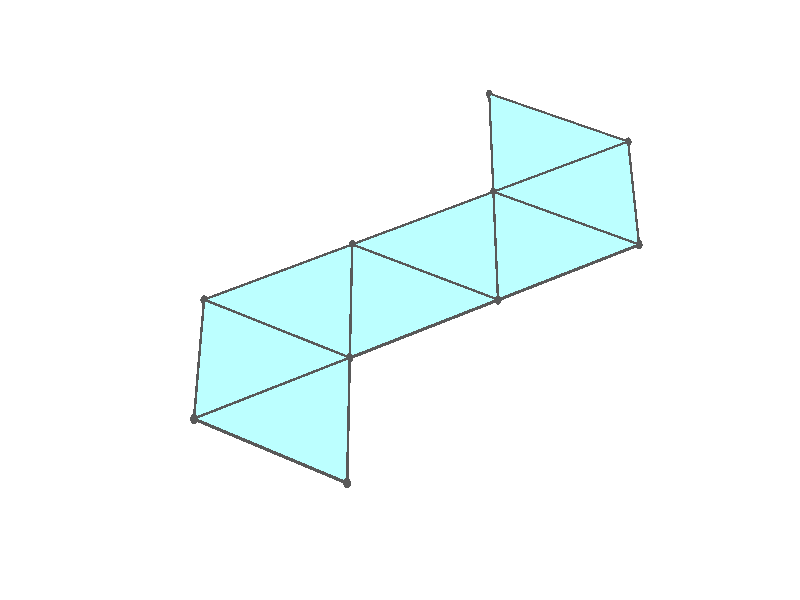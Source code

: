 #version 3.7;
global_settings{assumed_gamma 1.0}
camera{perspective location <18.750000000000000000000000, 10.825317547305481014063844, 12.499999999999996447286321> right <0.133333333333333331482962, -0.230940107675850353485814, -0.000000000000000000000000> up <-0.064951905283832905846353, -0.037499999999999998612221, 0.129903810567665811692706> direction <0.750000000000000111022302, 0.433012701892219298294151, 0.499999999999999944488849> sky <-0.433012701892219298294151, -0.249999999999999944488849, 0.866025403784438707610605> look_at <18.000000000000000000000000, 10.392304845413262270881205, 11.999999999999996447286321>}
light_source{<18.750000000000000000000000, 10.825317547305481014063844, 12.499999999999996447286321> rgb<1.0,1.0,1.0>}
background{rgb<1,1,1>}
union{union{object{union{sphere{<-0.408248290463862795185435, 0.707106781186547461715008, -0.000001511099981144070625>,0.029999999999999998889777}sphere{<-0.408248290463863350296947, -0.707106781186547350692706, -0.000001511099981144070625>,0.029999999999999998889777}sphere{<0.816496580927725923437777, -0.000000000000000199983985, -0.000001511099981144070625>,0.029999999999999998889777}} pigment{rgb<0.1,0.1,0.1>}}object{union{cylinder{<-0.408248290463862795185435, 0.707106781186547461715008, -0.000001511099981144070625>,<-0.408248290463863350296947, -0.707106781186547350692706, -0.000001511099981144070625>,0.010000000000000000208167}cylinder{<-0.408248290463863350296947, -0.707106781186547350692706, -0.000001511099981144070625>,<0.816496580927725923437777, -0.000000000000000199983985, -0.000001511099981144070625>,0.010000000000000000208167}cylinder{<0.816496580927725923437777, -0.000000000000000199983985, -0.000001511099981144070625>,<-0.408248290463862795185435, 0.707106781186547461715008, -0.000001511099981144070625>,0.010000000000000000208167}} pigment{rgb<0.1,0.1,0.1>}}object{polygon{3.000000000000000000000000,<-0.408248290463862795185435, 0.707106781186547461715008, -0.000001511099981144070625>,<-0.408248290463863350296947, -0.707106781186547350692706, -0.000001511099981144070625>,<0.816496580927725923437777, -0.000000000000000199983985, -0.000001511099981144070625>} pigment{rgbft<0.5,1.0,1.0,0.1,0.1>}}}union{object{union{sphere{<-0.408248290463862795185435, 0.707106781186547461715008, -0.000001511102093877492775>,0.029999999999999998889777}sphere{<-0.408248290463863461319249, -0.707106781186547350692706, -0.000001511102093877492775>,0.029999999999999998889777}sphere{<-1.632993161821893135510209, 0.000000000000000828351719, 0.000007555438647692884616>,0.029999999999999998889777}} pigment{rgb<0.1,0.1,0.1>}}object{union{cylinder{<-0.408248290463862795185435, 0.707106781186547461715008, -0.000001511102093877492775>,<-0.408248290463863461319249, -0.707106781186547350692706, -0.000001511102093877492775>,0.010000000000000000208167}cylinder{<-0.408248290463863461319249, -0.707106781186547350692706, -0.000001511102093877492775>,<-1.632993161821893135510209, 0.000000000000000828351719, 0.000007555438647692884616>,0.010000000000000000208167}cylinder{<-1.632993161821893135510209, 0.000000000000000828351719, 0.000007555438647692884616>,<-0.408248290463862795185435, 0.707106781186547461715008, -0.000001511102093877492775>,0.010000000000000000208167}} pigment{rgb<0.1,0.1,0.1>}}object{polygon{3.000000000000000000000000,<-0.408248290463862795185435, 0.707106781186547461715008, -0.000001511102093877492775>,<-0.408248290463863461319249, -0.707106781186547350692706, -0.000001511102093877492775>,<-1.632993161821893135510209, 0.000000000000000828351719, 0.000007555438647692884616>} pigment{rgbft<0.5,1.0,1.0,0.1,0.1>}}}union{object{union{sphere{<-0.408248290463862961718888, 0.707106781186547461715008, -0.000001511110544314312696>,0.029999999999999998889777}sphere{<-1.632993161737994913806915, 1.414213562344032615314404, 0.000016621970938453784860>,0.029999999999999998889777}sphere{<-1.632993161821893135510209, 0.000000000000000666133815, 0.000007555430197256064696>,0.029999999999999998889777}} pigment{rgb<0.1,0.1,0.1>}}object{union{cylinder{<-0.408248290463862961718888, 0.707106781186547461715008, -0.000001511110544314312696>,<-1.632993161737994913806915, 1.414213562344032615314404, 0.000016621970938453784860>,0.010000000000000000208167}cylinder{<-1.632993161737994913806915, 1.414213562344032615314404, 0.000016621970938453784860>,<-1.632993161821893135510209, 0.000000000000000666133815, 0.000007555430197256064696>,0.010000000000000000208167}cylinder{<-1.632993161821893135510209, 0.000000000000000666133815, 0.000007555430197256064696>,<-0.408248290463862961718888, 0.707106781186547461715008, -0.000001511110544314312696>,0.010000000000000000208167}} pigment{rgb<0.1,0.1,0.1>}}object{polygon{3.000000000000000000000000,<-0.408248290463862961718888, 0.707106781186547461715008, -0.000001511110544314312696>,<-1.632993161737994913806915, 1.414213562344032615314404, 0.000016621970938453784860>,<-1.632993161821893135510209, 0.000000000000000666133815, 0.000007555430197256064696>} pigment{rgbft<0.5,1.0,1.0,0.1,0.1>}}}union{object{union{sphere{<-2.857738032961790075603403, 0.707106781099360093278960, 0.000034755055000504816976>,0.029999999999999998889777}sphere{<-1.632993161737995801985335, 1.414213562344032393269799, 0.000016621973518482003381>,0.029999999999999998889777}sphere{<-1.632993161821893579599418, 0.000000000000000649712898, 0.000007555432777284276440>,0.029999999999999998889777}} pigment{rgb<0.1,0.1,0.1>}}object{union{cylinder{<-2.857738032961790075603403, 0.707106781099360093278960, 0.000034755055000504816976>,<-1.632993161737995801985335, 1.414213562344032393269799, 0.000016621973518482003381>,0.010000000000000000208167}cylinder{<-1.632993161737995801985335, 1.414213562344032393269799, 0.000016621973518482003381>,<-1.632993161821893579599418, 0.000000000000000649712898, 0.000007555432777284276440>,0.010000000000000000208167}cylinder{<-1.632993161821893579599418, 0.000000000000000649712898, 0.000007555432777284276440>,<-2.857738032961790075603403, 0.707106781099360093278960, 0.000034755055000504816976>,0.010000000000000000208167}} pigment{rgb<0.1,0.1,0.1>}}object{polygon{3.000000000000000000000000,<-2.857738032961790075603403, 0.707106781099360093278960, 0.000034755055000504816976>,<-1.632993161737995801985335, 1.414213562344032393269799, 0.000016621973518482003381>,<-1.632993161821893579599418, 0.000000000000000649712898, 0.000007555432777284276440>} pigment{rgbft<0.5,1.0,1.0,0.1,0.1>}}}union{object{union{sphere{<-2.857738032961790075603403, 0.707106781099360093278960, 0.000034755046553049137137>,0.029999999999999998889777}sphere{<-2.857738032861114163551974, -0.707106781273734052994939, 0.000034755046551558569214>,0.029999999999999998889777}sphere{<-1.632993161821893579599418, 0.000000000000000666133815, 0.000007555424329828595754>,0.029999999999999998889777}} pigment{rgb<0.1,0.1,0.1>}}object{union{cylinder{<-2.857738032961790075603403, 0.707106781099360093278960, 0.000034755046553049137137>,<-2.857738032861114163551974, -0.707106781273734052994939, 0.000034755046551558569214>,0.010000000000000000208167}cylinder{<-2.857738032861114163551974, -0.707106781273734052994939, 0.000034755046551558569214>,<-1.632993161821893579599418, 0.000000000000000666133815, 0.000007555424329828595754>,0.010000000000000000208167}cylinder{<-1.632993161821893579599418, 0.000000000000000666133815, 0.000007555424329828595754>,<-2.857738032961790075603403, 0.707106781099360093278960, 0.000034755046553049137137>,0.010000000000000000208167}} pigment{rgb<0.1,0.1,0.1>}}object{polygon{3.000000000000000000000000,<-2.857738032961790075603403, 0.707106781099360093278960, 0.000034755046553049137137>,<-2.857738032861114163551974, -0.707106781273734052994939, 0.000034755046551558569214>,<-1.632993161821893579599418, 0.000000000000000666133815, 0.000007555424329828595754>} pigment{rgbft<0.5,1.0,1.0,0.1,0.1>}}}union{object{union{sphere{<0.816496580910945790598987, -1.414213562344032393269799, 0.000007555431371735267892>,0.029999999999999998889777}sphere{<-0.408248290463863461319249, -0.707106781186547461715008, -0.000001511109369835106112>,0.029999999999999998889777}sphere{<0.816496580927726256504684, -0.000000000000000222044605, -0.000001511109369835105265>,0.029999999999999998889777}} pigment{rgb<0.1,0.1,0.1>}}object{union{cylinder{<0.816496580910945790598987, -1.414213562344032393269799, 0.000007555431371735267892>,<-0.408248290463863461319249, -0.707106781186547461715008, -0.000001511109369835106112>,0.010000000000000000208167}cylinder{<-0.408248290463863461319249, -0.707106781186547461715008, -0.000001511109369835106112>,<0.816496580927726256504684, -0.000000000000000222044605, -0.000001511109369835105265>,0.010000000000000000208167}cylinder{<0.816496580927726256504684, -0.000000000000000222044605, -0.000001511109369835105265>,<0.816496580910945790598987, -1.414213562344032393269799, 0.000007555431371735267892>,0.010000000000000000208167}} pigment{rgb<0.1,0.1,0.1>}}object{polygon{3.000000000000000000000000,<0.816496580910945790598987, -1.414213562344032393269799, 0.000007555431371735267892>,<-0.408248290463863461319249, -0.707106781186547461715008, -0.000001511109369835106112>,<0.816496580927726256504684, -0.000000000000000222044605, -0.000001511109369835105265>} pigment{rgbft<0.5,1.0,1.0,0.1,0.1>}}}union{object{union{sphere{<0.816496580910945679576685, -1.414213562344032393269799, 0.000007555430197256056226>,0.029999999999999998889777}sphere{<2.041241452235417419558416, -0.707106781099360537368170, 0.000016621970938453791637>,0.029999999999999998889777}sphere{<0.816496580927726145482382, -0.000000000000000242210188, -0.000001511110544314319472>,0.029999999999999998889777}} pigment{rgb<0.1,0.1,0.1>}}object{union{cylinder{<0.816496580910945679576685, -1.414213562344032393269799, 0.000007555430197256056226>,<2.041241452235417419558416, -0.707106781099360537368170, 0.000016621970938453791637>,0.010000000000000000208167}cylinder{<2.041241452235417419558416, -0.707106781099360537368170, 0.000016621970938453791637>,<0.816496580927726145482382, -0.000000000000000242210188, -0.000001511110544314319472>,0.010000000000000000208167}cylinder{<0.816496580927726145482382, -0.000000000000000242210188, -0.000001511110544314319472>,<0.816496580910945679576685, -1.414213562344032393269799, 0.000007555430197256056226>,0.010000000000000000208167}} pigment{rgb<0.1,0.1,0.1>}}object{polygon{3.000000000000000000000000,<0.816496580910945679576685, -1.414213562344032393269799, 0.000007555430197256056226>,<2.041241452235417419558416, -0.707106781099360537368170, 0.000016621970938453791637>,<0.816496580927726145482382, -0.000000000000000242210188, -0.000001511110544314319472>} pigment{rgbft<0.5,1.0,1.0,0.1,0.1>}}}union{object{union{sphere{<2.041241452134742395685407, 0.707106781273734497084149, 0.000016621961549762757844>,0.029999999999999998889777}sphere{<2.041241452235417863647626, -0.707106781099360648390473, 0.000016621961550508041806>,0.029999999999999998889777}sphere{<0.816496580927726145482382, -0.000000000000000222044605, -0.000001511119932260075232>,0.029999999999999998889777}} pigment{rgb<0.1,0.1,0.1>}}object{union{cylinder{<2.041241452134742395685407, 0.707106781273734497084149, 0.000016621961549762757844>,<2.041241452235417863647626, -0.707106781099360648390473, 0.000016621961550508041806>,0.010000000000000000208167}cylinder{<2.041241452235417863647626, -0.707106781099360648390473, 0.000016621961550508041806>,<0.816496580927726145482382, -0.000000000000000222044605, -0.000001511119932260075232>,0.010000000000000000208167}cylinder{<0.816496580927726145482382, -0.000000000000000222044605, -0.000001511119932260075232>,<2.041241452134742395685407, 0.707106781273734497084149, 0.000016621961549762757844>,0.010000000000000000208167}} pigment{rgb<0.1,0.1,0.1>}}object{polygon{3.000000000000000000000000,<2.041241452134742395685407, 0.707106781273734497084149, 0.000016621961549762757844>,<2.041241452235417863647626, -0.707106781099360648390473, 0.000016621961550508041806>,<0.816496580927726145482382, -0.000000000000000222044605, -0.000001511119932260075232>} pigment{rgbft<0.5,1.0,1.0,0.1,0.1>}}}}
